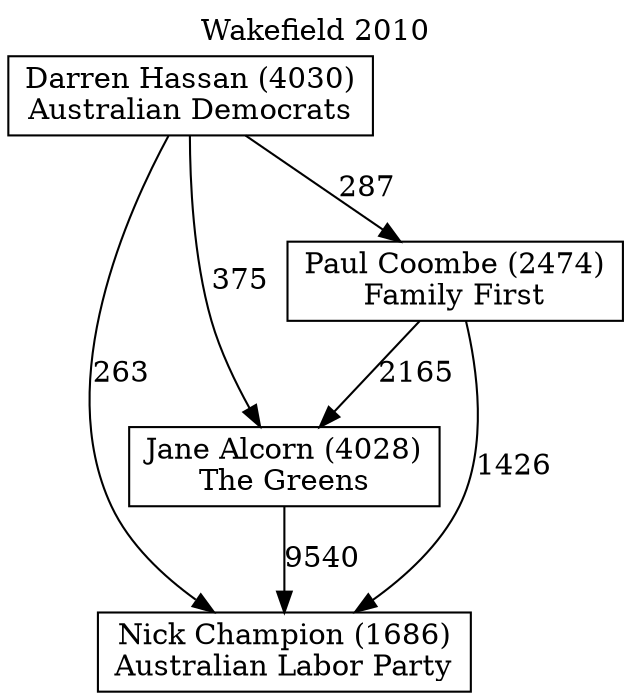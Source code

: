 // House preference flow
digraph "Nick Champion (1686)_Wakefield_2010" {
	graph [label="Wakefield 2010" labelloc=t mclimit=10]
	node [shape=box]
	"Nick Champion (1686)" [label="Nick Champion (1686)
Australian Labor Party"]
	"Jane Alcorn (4028)" [label="Jane Alcorn (4028)
The Greens"]
	"Paul Coombe (2474)" [label="Paul Coombe (2474)
Family First"]
	"Darren Hassan (4030)" [label="Darren Hassan (4030)
Australian Democrats"]
	"Jane Alcorn (4028)" -> "Nick Champion (1686)" [label=9540]
	"Paul Coombe (2474)" -> "Jane Alcorn (4028)" [label=2165]
	"Darren Hassan (4030)" -> "Paul Coombe (2474)" [label=287]
	"Paul Coombe (2474)" -> "Nick Champion (1686)" [label=1426]
	"Darren Hassan (4030)" -> "Nick Champion (1686)" [label=263]
	"Darren Hassan (4030)" -> "Jane Alcorn (4028)" [label=375]
}
